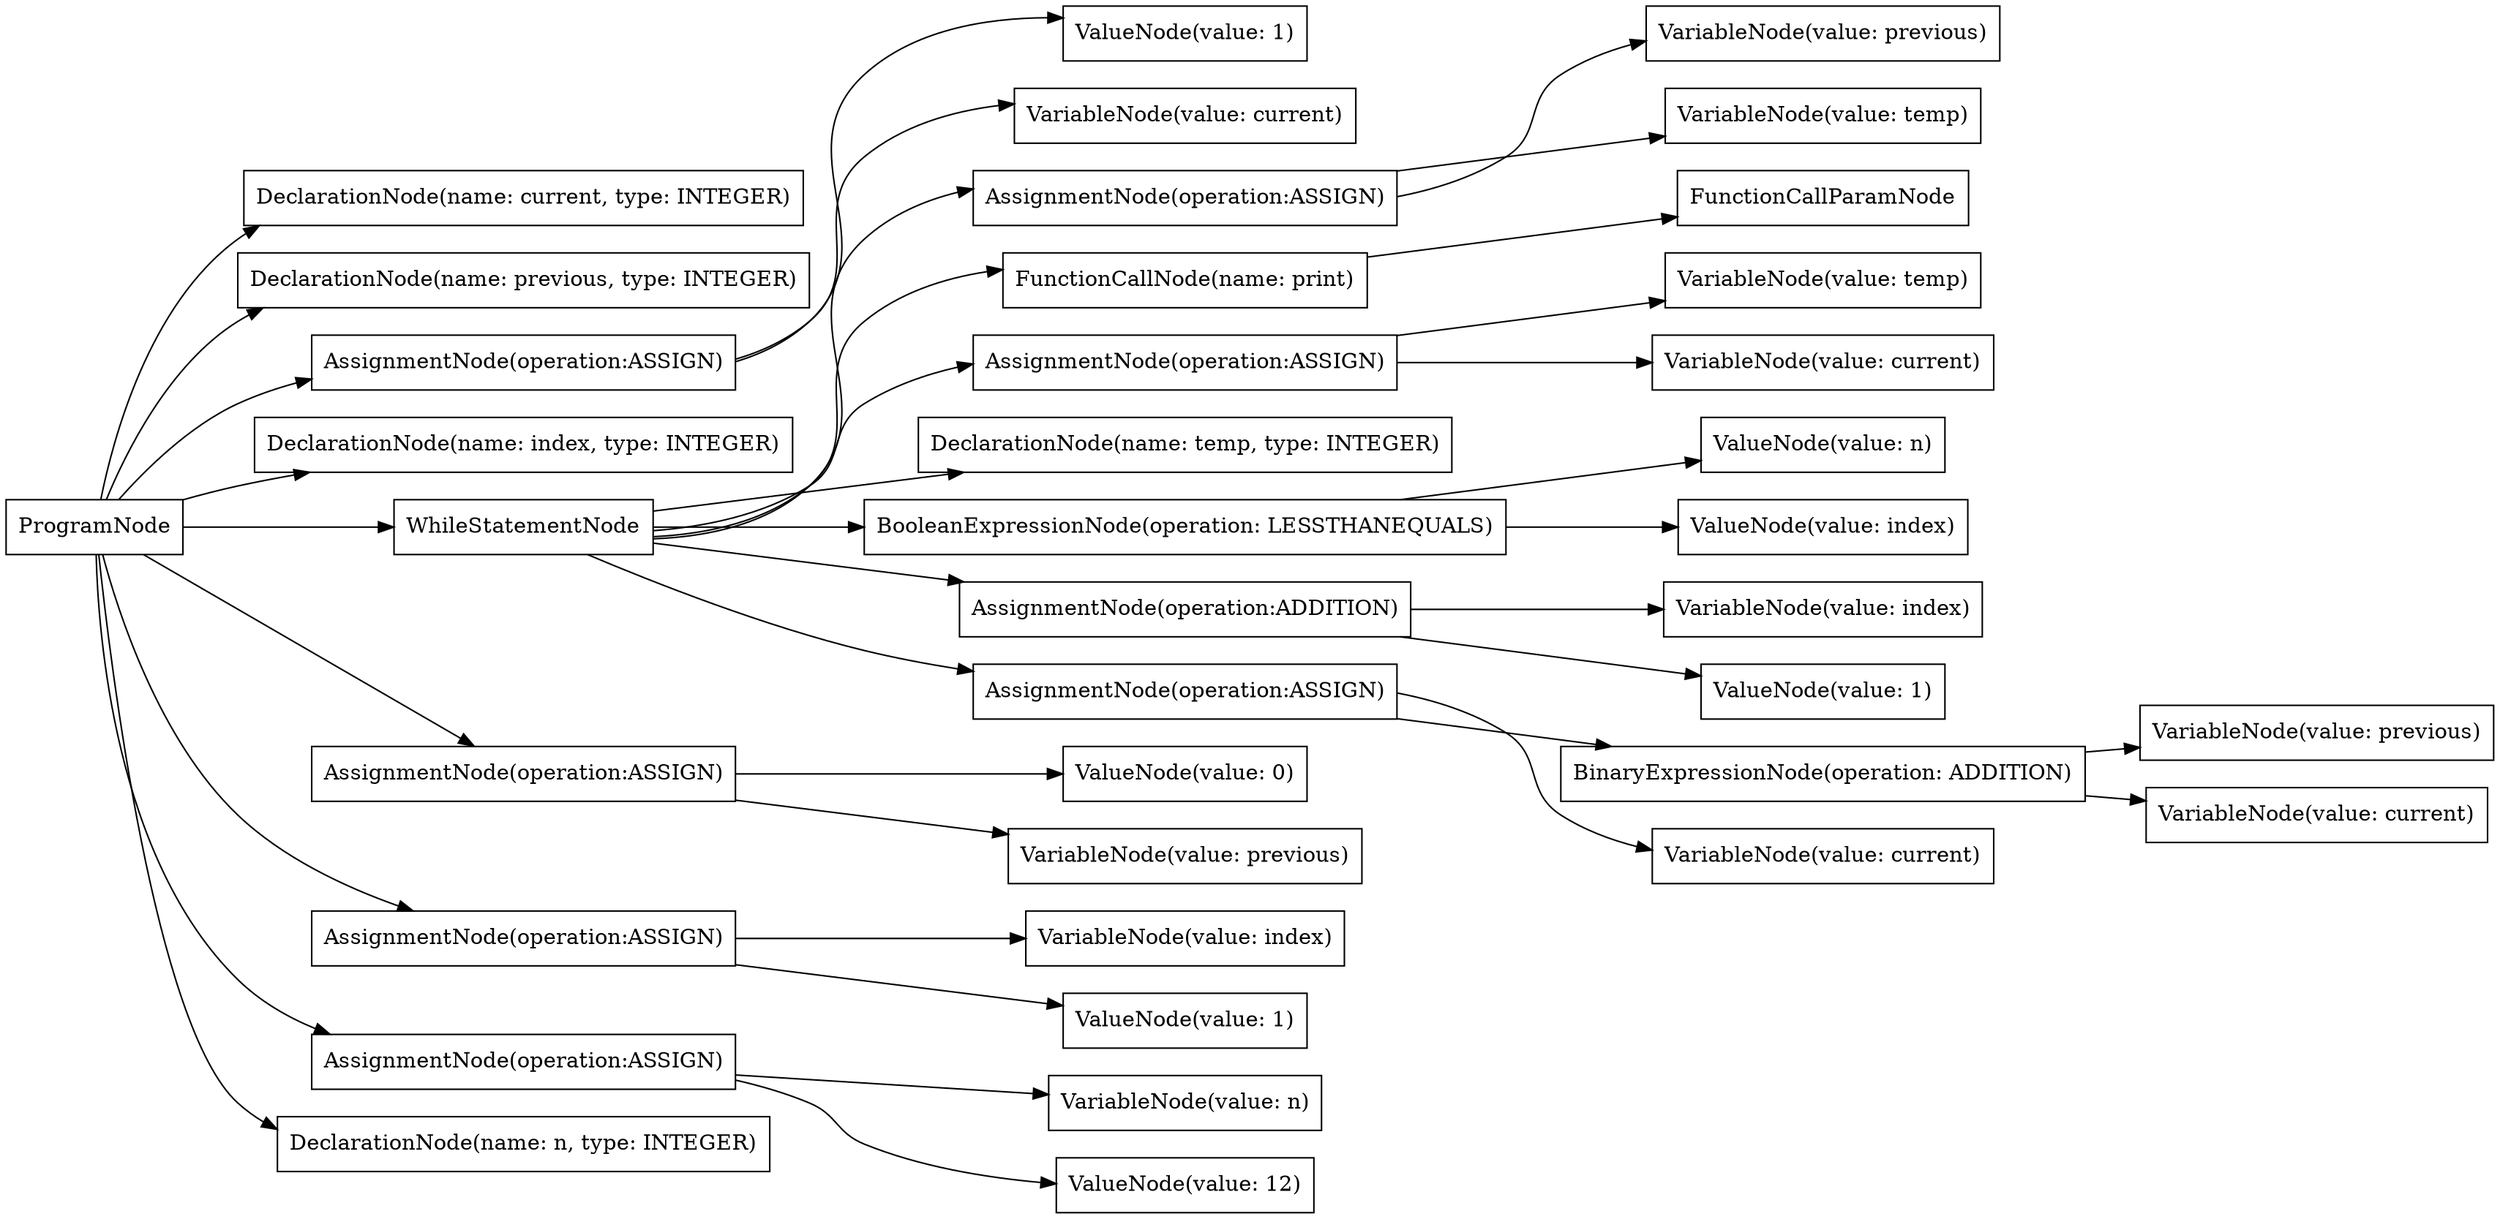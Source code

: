 digraph G {
rankdir=LR
"baded3a2-28f0-4b38-b624-68f5ed207885" [label="ValueNode(value: 1)" shape="box"];
"58e0236e-1c2d-404a-b896-569d83e9d68a" [label="VariableNode(value: index)" shape="box"];
"e4f52d26-ecbc-4ace-96b5-be5d0732cf7e" [label="DeclarationNode(name: current, type: INTEGER)" shape="box"];
"91cea21d-31ed-4eb4-bbd4-73dc3de4de63" [label="ValueNode(value: 0)" shape="box"];
"9abd6c17-92e5-43f8-a7f3-cb9df027e1fb" [label="AssignmentNode(operation:ASSIGN)" shape="box"];
"2b68e5a5-076d-4bb3-95b4-43a6c708eb8c" [label="VariableNode(value: previous)" shape="box"];
"421bbd7b-d7a7-4212-b8dd-8d540d4c2cd9" [label="DeclarationNode(name: previous, type: INTEGER)" shape="box"];
"1380fa2d-f6af-48f0-866f-6e60a20a90fe" [label="BinaryExpressionNode(operation: ADDITION)" shape="box"];
"57a6f244-fbc1-4231-9774-dea6e70ad700" [label="VariableNode(value: n)" shape="box"];
"5ae0d850-214f-4dd5-9aac-2b2fa369088a" [label="FunctionCallNode(name: print)" shape="box"];
"3bd8f656-49fc-4641-98c8-43f0e931a931" [label="VariableNode(value: previous)" shape="box"];
"7b440642-e64f-4455-b132-2a03428b5d2d" [label="ValueNode(value: n)" shape="box"];
"5149edf1-4a08-4762-b933-f6f3a797eb8e" [label="VariableNode(value: index)" shape="box"];
"413dbd83-693b-43cb-9095-d7dbccc6864a" [label="AssignmentNode(operation:ASSIGN)" shape="box"];
"89245aff-9072-45f1-a377-96769d10e985" [label="AssignmentNode(operation:ASSIGN)" shape="box"];
"e9f6e6e3-195d-4dbf-9e42-31278dbb8b38" [label="ValueNode(value: 12)" shape="box"];
"55c944d0-16b3-4560-ae42-6a0c9e062c10" [label="DeclarationNode(name: temp, type: INTEGER)" shape="box"];
"7c1cc683-b18d-4a10-a0fd-2aac68235ca4" [label="VariableNode(value: temp)" shape="box"];
"04b91007-3f7f-4c2d-b167-65521f7911b7" [label="DeclarationNode(name: index, type: INTEGER)" shape="box"];
"09b326f8-8479-4c9a-8703-afcf45f67dc5" [label="WhileStatementNode" shape="box"];
"ac0a2c30-97c8-4de5-b2da-33905de9ceaf" [label="AssignmentNode(operation:ASSIGN)" shape="box"];
"7d4868d3-f45d-4c1e-b7b5-5569a4017058" [label="ValueNode(value: index)" shape="box"];
"23b8f8dd-73f7-42fb-a2db-cbe82782d778" [label="FunctionCallParamNode" shape="box"];
"4d2eec96-71b3-4bb2-860b-a93261ac5bcc" [label="VariableNode(value: current)" shape="box"];
"38196d00-60ab-48b0-9487-e3c0c691a035" [label="BooleanExpressionNode(operation: LESSTHANEQUALS)" shape="box"];
"d687972f-1112-4fbe-b34c-c5f50ed1fe4f" [label="ValueNode(value: 1)" shape="box"];
"8f07229f-e07c-4fb8-8d9f-6b86dd763f56" [label="VariableNode(value: temp)" shape="box"];
"a7d9fb17-75f9-45a8-8c4b-186bd4cc609b" [label="AssignmentNode(operation:ADDITION)" shape="box"];
"f41f6a24-5fd2-43e8-8b1c-ec873b8c1d3f" [label="AssignmentNode(operation:ASSIGN)" shape="box"];
"f1ed996f-e5fd-41c0-828f-1faddc4ec77d" [label="VariableNode(value: previous)" shape="box"];
"a8827f0f-794a-454e-b01f-9edb58e4b899" [label="AssignmentNode(operation:ASSIGN)" shape="box"];
"9737a87d-8fc4-4b49-bcda-15b1d8a524f9" [label="VariableNode(value: current)" shape="box"];
"eb7771a9-622c-46b4-80ed-aefc7dc0c1e3" [label="AssignmentNode(operation:ASSIGN)" shape="box"];
"b4b65441-538a-42a6-be09-ab6d377fb4fa" [label="DeclarationNode(name: n, type: INTEGER)" shape="box"];
"056aed4f-3a57-4b39-a2b6-2340aa8ae5cd" [label="VariableNode(value: current)" shape="box"];
"0d61d43d-d903-45ae-add0-200f6524d0b1" [label="VariableNode(value: current)" shape="box"];
"2dd3e18e-80e7-4f98-b091-bfae4f511131" [label="ValueNode(value: 1)" shape="box"];
"dbd24a0c-1aa5-4e9e-a4b2-9f3cd22ca939" [label="ProgramNode" shape="box"];
"dbd24a0c-1aa5-4e9e-a4b2-9f3cd22ca939" -> "b4b65441-538a-42a6-be09-ab6d377fb4fa";
"dbd24a0c-1aa5-4e9e-a4b2-9f3cd22ca939" -> "421bbd7b-d7a7-4212-b8dd-8d540d4c2cd9";
"dbd24a0c-1aa5-4e9e-a4b2-9f3cd22ca939" -> "e4f52d26-ecbc-4ace-96b5-be5d0732cf7e";
"dbd24a0c-1aa5-4e9e-a4b2-9f3cd22ca939" -> "04b91007-3f7f-4c2d-b167-65521f7911b7";
"dbd24a0c-1aa5-4e9e-a4b2-9f3cd22ca939" -> "a8827f0f-794a-454e-b01f-9edb58e4b899";
"a8827f0f-794a-454e-b01f-9edb58e4b899" -> "57a6f244-fbc1-4231-9774-dea6e70ad700";
"a8827f0f-794a-454e-b01f-9edb58e4b899" -> "e9f6e6e3-195d-4dbf-9e42-31278dbb8b38";
"dbd24a0c-1aa5-4e9e-a4b2-9f3cd22ca939" -> "ac0a2c30-97c8-4de5-b2da-33905de9ceaf";
"ac0a2c30-97c8-4de5-b2da-33905de9ceaf" -> "3bd8f656-49fc-4641-98c8-43f0e931a931";
"ac0a2c30-97c8-4de5-b2da-33905de9ceaf" -> "91cea21d-31ed-4eb4-bbd4-73dc3de4de63";
"dbd24a0c-1aa5-4e9e-a4b2-9f3cd22ca939" -> "413dbd83-693b-43cb-9095-d7dbccc6864a";
"413dbd83-693b-43cb-9095-d7dbccc6864a" -> "9737a87d-8fc4-4b49-bcda-15b1d8a524f9";
"413dbd83-693b-43cb-9095-d7dbccc6864a" -> "baded3a2-28f0-4b38-b624-68f5ed207885";
"dbd24a0c-1aa5-4e9e-a4b2-9f3cd22ca939" -> "f41f6a24-5fd2-43e8-8b1c-ec873b8c1d3f";
"f41f6a24-5fd2-43e8-8b1c-ec873b8c1d3f" -> "58e0236e-1c2d-404a-b896-569d83e9d68a";
"f41f6a24-5fd2-43e8-8b1c-ec873b8c1d3f" -> "d687972f-1112-4fbe-b34c-c5f50ed1fe4f";
"dbd24a0c-1aa5-4e9e-a4b2-9f3cd22ca939" -> "09b326f8-8479-4c9a-8703-afcf45f67dc5";
"09b326f8-8479-4c9a-8703-afcf45f67dc5" -> "38196d00-60ab-48b0-9487-e3c0c691a035";
"38196d00-60ab-48b0-9487-e3c0c691a035" -> "7d4868d3-f45d-4c1e-b7b5-5569a4017058";
"38196d00-60ab-48b0-9487-e3c0c691a035" -> "7b440642-e64f-4455-b132-2a03428b5d2d";
"09b326f8-8479-4c9a-8703-afcf45f67dc5" -> "5ae0d850-214f-4dd5-9aac-2b2fa369088a";
"5ae0d850-214f-4dd5-9aac-2b2fa369088a" -> "23b8f8dd-73f7-42fb-a2db-cbe82782d778";
"09b326f8-8479-4c9a-8703-afcf45f67dc5" -> "55c944d0-16b3-4560-ae42-6a0c9e062c10";
"09b326f8-8479-4c9a-8703-afcf45f67dc5" -> "89245aff-9072-45f1-a377-96769d10e985";
"89245aff-9072-45f1-a377-96769d10e985" -> "7c1cc683-b18d-4a10-a0fd-2aac68235ca4";
"89245aff-9072-45f1-a377-96769d10e985" -> "056aed4f-3a57-4b39-a2b6-2340aa8ae5cd";
"09b326f8-8479-4c9a-8703-afcf45f67dc5" -> "eb7771a9-622c-46b4-80ed-aefc7dc0c1e3";
"eb7771a9-622c-46b4-80ed-aefc7dc0c1e3" -> "4d2eec96-71b3-4bb2-860b-a93261ac5bcc";
"eb7771a9-622c-46b4-80ed-aefc7dc0c1e3" -> "1380fa2d-f6af-48f0-866f-6e60a20a90fe";
"1380fa2d-f6af-48f0-866f-6e60a20a90fe" -> "0d61d43d-d903-45ae-add0-200f6524d0b1";
"1380fa2d-f6af-48f0-866f-6e60a20a90fe" -> "f1ed996f-e5fd-41c0-828f-1faddc4ec77d";
"09b326f8-8479-4c9a-8703-afcf45f67dc5" -> "9abd6c17-92e5-43f8-a7f3-cb9df027e1fb";
"9abd6c17-92e5-43f8-a7f3-cb9df027e1fb" -> "2b68e5a5-076d-4bb3-95b4-43a6c708eb8c";
"9abd6c17-92e5-43f8-a7f3-cb9df027e1fb" -> "8f07229f-e07c-4fb8-8d9f-6b86dd763f56";
"09b326f8-8479-4c9a-8703-afcf45f67dc5" -> "a7d9fb17-75f9-45a8-8c4b-186bd4cc609b";
"a7d9fb17-75f9-45a8-8c4b-186bd4cc609b" -> "5149edf1-4a08-4762-b933-f6f3a797eb8e";
"a7d9fb17-75f9-45a8-8c4b-186bd4cc609b" -> "2dd3e18e-80e7-4f98-b091-bfae4f511131";
}
